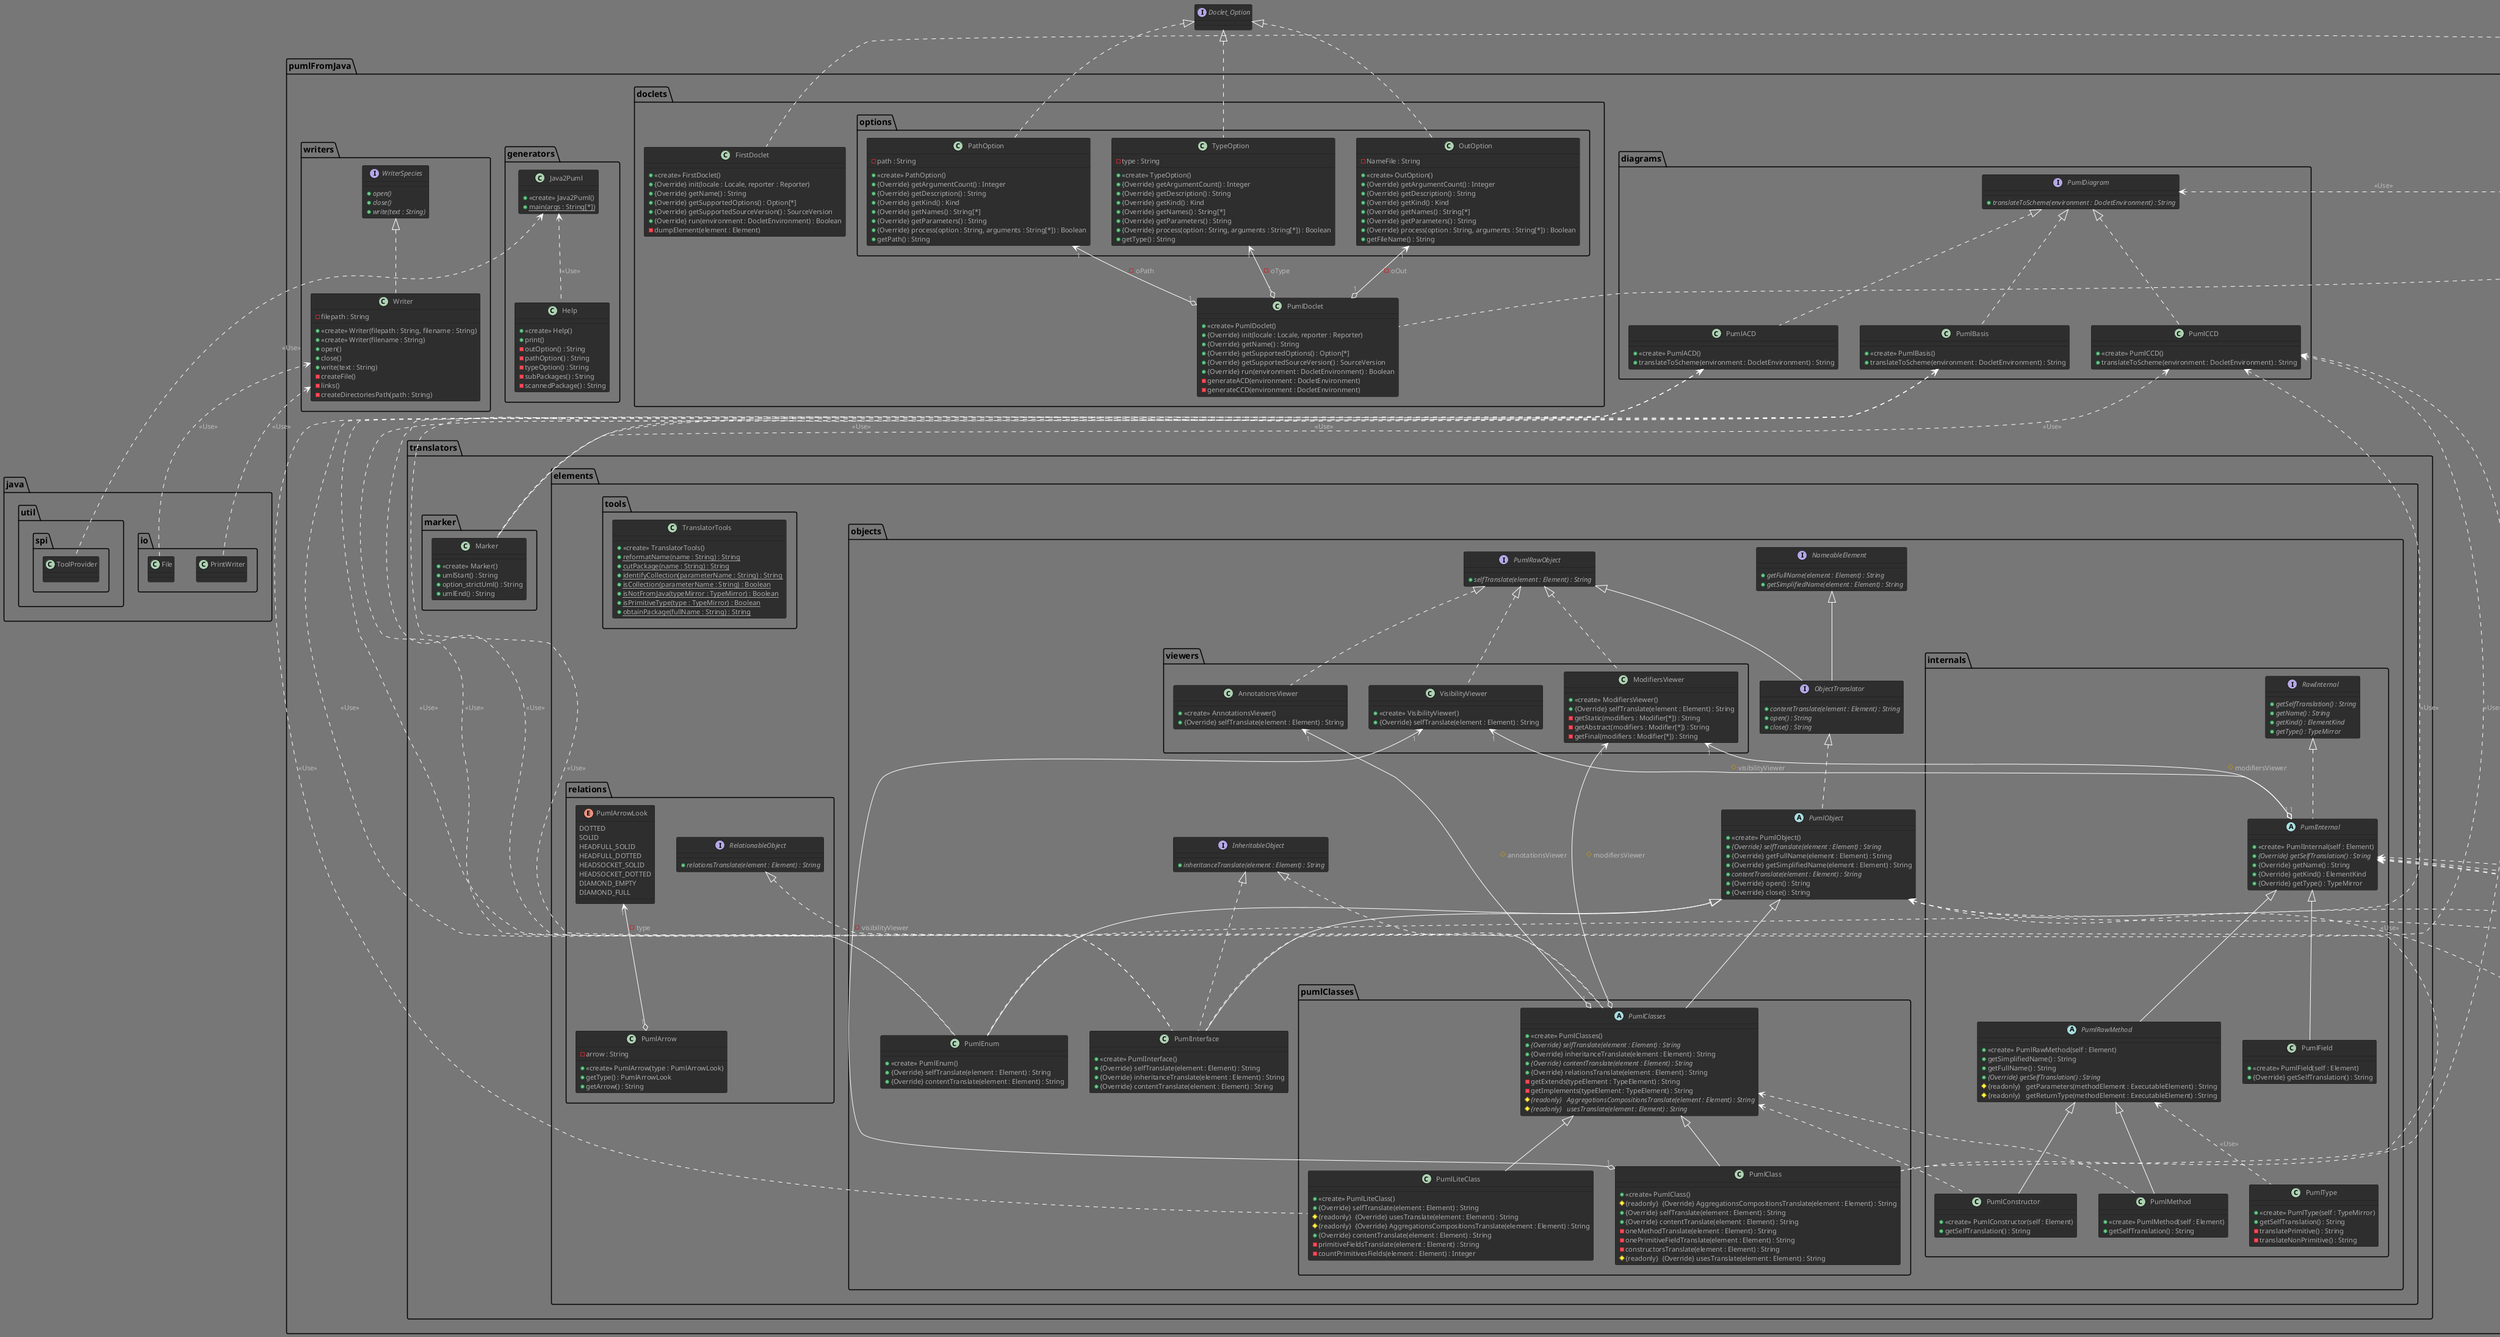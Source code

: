 @startuml
!theme reddress-darkgreen

class pumlFromJava.diagrams.PumlACD implements pumlFromJava.diagrams.PumlDiagram {
+ <<create>> PumlACD()
+  translateToScheme(environment : DocletEnvironment) : String

}
class pumlFromJava.diagrams.PumlBasis implements pumlFromJava.diagrams.PumlDiagram {
+ <<create>> PumlBasis()
+  translateToScheme(environment : DocletEnvironment) : String

}
class pumlFromJava.diagrams.PumlCCD implements pumlFromJava.diagrams.PumlDiagram {
+ <<create>> PumlCCD()
+  translateToScheme(environment : DocletEnvironment) : String

}
interface pumlFromJava.diagrams.PumlDiagram {
+ {abstract}   translateToScheme(environment : DocletEnvironment) : String

}
class pumlFromJava.doclets.FirstDoclet implements jdk.javadoc.doclet.Doclet {
+ <<create>> FirstDoclet()
+ {Override} init(locale : Locale, reporter : Reporter)
+ {Override} getName() : String
+ {Override} getSupportedOptions() : Option[*]
+ {Override} getSupportedSourceVersion() : SourceVersion
+ {Override} run(environment : DocletEnvironment) : Boolean
-  dumpElement(element : Element)

}
class pumlFromJava.doclets.PumlDoclet implements jdk.javadoc.doclet.Doclet {
+ <<create>> PumlDoclet()
+ {Override} init(locale : Locale, reporter : Reporter)
+ {Override} getName() : String
+ {Override} getSupportedOptions() : Option[*]
+ {Override} getSupportedSourceVersion() : SourceVersion
+ {Override} run(environment : DocletEnvironment) : Boolean
-  generateACD(environment : DocletEnvironment)
-  generateCCD(environment : DocletEnvironment)

}
class pumlFromJava.doclets.options.OutOption implements Doclet_Option  {
-NameFile : String
+ <<create>> OutOption()
+ {Override} getArgumentCount() : Integer
+ {Override} getDescription() : String
+ {Override} getKind() : Kind
+ {Override} getNames() : String[*]
+ {Override} getParameters() : String
+ {Override} process(option : String, arguments : String[*]) : Boolean
+  getFileName() : String

}
class pumlFromJava.doclets.options.PathOption implements Doclet_Option  {
-path : String
+ <<create>> PathOption()
+ {Override} getArgumentCount() : Integer
+ {Override} getDescription() : String
+ {Override} getKind() : Kind
+ {Override} getNames() : String[*]
+ {Override} getParameters() : String
+ {Override} process(option : String, arguments : String[*]) : Boolean
+  getPath() : String

}
class pumlFromJava.doclets.options.TypeOption implements Doclet_Option  {
-type : String
+ <<create>> TypeOption()
+ {Override} getArgumentCount() : Integer
+ {Override} getDescription() : String
+ {Override} getKind() : Kind
+ {Override} getNames() : String[*]
+ {Override} getParameters() : String
+ {Override} process(option : String, arguments : String[*]) : Boolean
+  getType() : String

}
class pumlFromJava.generators.Help {
+ <<create>> Help()
+  print()
-  outOption() : String
-  pathOption() : String
-  typeOption() : String
-  subPackages() : String
-  scannedPackage() : String

}
class pumlFromJava.generators.Java2Puml {
+ <<create>> Java2Puml()
+ {static}   main(args : String[*])

}
interface pumlFromJava.translators.elements.objects.InheritableObject {
+ {abstract}   inheritanceTranslate(element : Element) : String

}
interface pumlFromJava.translators.elements.objects.NameableElement {
+ {abstract}   getFullName(element : Element) : String
+ {abstract}   getSimplifiedName(element : Element) : String

}
interface pumlFromJava.translators.elements.objects.ObjectTranslator extends pumlFromJava.translators.elements.objects.PumlRawObject, pumlFromJava.translators.elements.objects.NameableElement {
+ {abstract}   contentTranslate(element : Element) : String
+ {abstract}   open() : String
+ {abstract}   close() : String

}
class pumlFromJava.translators.elements.objects.PumlEnum extends pumlFromJava.translators.elements.objects.PumlObject {
+ <<create>> PumlEnum()
+ {Override} selfTranslate(element : Element) : String
+ {Override} contentTranslate(element : Element) : String

}
class pumlFromJava.translators.elements.objects.PumlInterface extends pumlFromJava.translators.elements.objects.PumlObject implements pumlFromJava.translators.elements.objects.InheritableObject {
+ <<create>> PumlInterface()
+ {Override} selfTranslate(element : Element) : String
+ {Override} inheritanceTranslate(element : Element) : String
+ {Override} contentTranslate(element : Element) : String

}
abstract pumlFromJava.translators.elements.objects.PumlObject implements pumlFromJava.translators.elements.objects.ObjectTranslator {
+ <<create>> PumlObject()
+ {abstract}  {Override} selfTranslate(element : Element) : String
+ {Override} getFullName(element : Element) : String
+ {Override} getSimplifiedName(element : Element) : String
+ {abstract}   contentTranslate(element : Element) : String
+ {Override} open() : String
+ {Override} close() : String

}
interface pumlFromJava.translators.elements.objects.PumlRawObject {
+ {abstract}   selfTranslate(element : Element) : String

}
class pumlFromJava.translators.elements.objects.internals.PumlConstructor extends pumlFromJava.translators.elements.objects.internals.PumlRawMethod {
+ <<create>> PumlConstructor(self : Element)
+  getSelfTranslation() : String

}
class pumlFromJava.translators.elements.objects.internals.PumlField extends pumlFromJava.translators.elements.objects.internals.PumlInternal {
+ <<create>> PumlField(self : Element)
+ {Override} getSelfTranslation() : String

}
abstract pumlFromJava.translators.elements.objects.internals.PumlInternal implements pumlFromJava.translators.elements.objects.internals.RawInternal {
+ <<create>> PumlInternal(self : Element)
+ {abstract}  {Override} getSelfTranslation() : String
+ {Override} getName() : String
+ {Override} getKind() : ElementKind
+ {Override} getType() : TypeMirror

}
class pumlFromJava.translators.elements.objects.internals.PumlMethod extends pumlFromJava.translators.elements.objects.internals.PumlRawMethod {
+ <<create>> PumlMethod(self : Element)
+  getSelfTranslation() : String

}
abstract pumlFromJava.translators.elements.objects.internals.PumlRawMethod extends pumlFromJava.translators.elements.objects.internals.PumlInternal {
+ <<create>> PumlRawMethod(self : Element)
+  getSimplifiedName() : String
+  getFullName() : String
+ {abstract}  {Override} getSelfTranslation() : String
# {readonly}   getParameters(methodElement : ExecutableElement) : String
# {readonly}   getReturnType(methodElement : ExecutableElement) : String

}
class pumlFromJava.translators.elements.objects.internals.PumlType {
+ <<create>> PumlType(self : TypeMirror)
+  getSelfTranslation() : String
-  translatePrimitive() : String
-  translateNonPrimitive() : String

}
interface pumlFromJava.translators.elements.objects.internals.RawInternal {
+ {abstract}   getSelfTranslation() : String
+ {abstract}   getName() : String
+ {abstract}   getKind() : ElementKind
+ {abstract}   getType() : TypeMirror

}
class pumlFromJava.translators.elements.objects.pumlClasses.PumlClass extends pumlFromJava.translators.elements.objects.pumlClasses.PumlClasses {
+ <<create>> PumlClass()
# {readonly}  {Override} AggregationsCompositionsTranslate(element : Element) : String
+ {Override} selfTranslate(element : Element) : String
+ {Override} contentTranslate(element : Element) : String
-  oneMethodTranslate(element : Element) : String
-  onePrimitiveFieldTranslate(element : Element) : String
-  constructorsTranslate(element : Element) : String
# {readonly}  {Override} usesTranslate(element : Element) : String

}
abstract pumlFromJava.translators.elements.objects.pumlClasses.PumlClasses extends pumlFromJava.translators.elements.objects.PumlObject implements pumlFromJava.translators.elements.objects.InheritableObject, pumlFromJava.translators.elements.relations.RelationableObject {
+ <<create>> PumlClasses()
+ {abstract}  {Override} selfTranslate(element : Element) : String
+ {Override} inheritanceTranslate(element : Element) : String
+ {abstract}  {Override} contentTranslate(element : Element) : String
+ {Override} relationsTranslate(element : Element) : String
-  getExtends(typeElement : TypeElement) : String
-  getImplements(typeElement : TypeElement) : String
# {abstract}  {readonly}   AggregationsCompositionsTranslate(element : Element) : String
# {abstract}  {readonly}   usesTranslate(element : Element) : String

}
class pumlFromJava.translators.elements.objects.pumlClasses.PumlLiteClass extends pumlFromJava.translators.elements.objects.pumlClasses.PumlClasses {
+ <<create>> PumlLiteClass()
+ {Override} selfTranslate(element : Element) : String
# {readonly}  {Override} usesTranslate(element : Element) : String
# {readonly}  {Override} AggregationsCompositionsTranslate(element : Element) : String
+ {Override} contentTranslate(element : Element) : String
-  primitiveFieldsTranslate(element : Element) : String
-  countPrimitivesFields(element : Element) : Integer

}
class pumlFromJava.translators.elements.objects.viewers.AnnotationsViewer implements pumlFromJava.translators.elements.objects.PumlRawObject {
+ <<create>> AnnotationsViewer()
+ {Override} selfTranslate(element : Element) : String

}
class pumlFromJava.translators.elements.objects.viewers.ModifiersViewer implements pumlFromJava.translators.elements.objects.PumlRawObject {
+ <<create>> ModifiersViewer()
+ {Override} selfTranslate(element : Element) : String
-  getStatic(modifiers : Modifier[*]) : String
-  getAbstract(modifiers : Modifier[*]) : String
-  getFinal(modifiers : Modifier[*]) : String

}
class pumlFromJava.translators.elements.objects.viewers.VisibilityViewer implements pumlFromJava.translators.elements.objects.PumlRawObject {
+ <<create>> VisibilityViewer()
+ {Override} selfTranslate(element : Element) : String

}
class pumlFromJava.translators.elements.relations.PumlArrow {
-arrow : String
+ <<create>> PumlArrow(type : PumlArrowLook)
+  getType() : PumlArrowLook
+  getArrow() : String

}
enum pumlFromJava.translators.elements.relations.PumlArrowLook {
DOTTED
SOLID
HEADFULL_SOLID
HEADFULL_DOTTED
HEADSOCKET_SOLID
HEADSOCKET_DOTTED
DIAMOND_EMPTY
DIAMOND_FULL

}
interface pumlFromJava.translators.elements.relations.RelationableObject {
+ {abstract}   relationsTranslate(element : Element) : String

}
class pumlFromJava.translators.elements.tools.TranslatorTools {
+ <<create>> TranslatorTools()
+ {static}   reformatName(name : String) : String
+ {static}   cutPackage(name : String) : String
+ {static}   identifyCollection(parameterName : String) : String
+ {static}   isCollection(parameterName : String) : Boolean
+ {static}   isNotFromJava(typeMirror : TypeMirror) : Boolean
+ {static}   isPrimitiveType(type : TypeMirror) : Boolean
+ {static}   obtainPackage(fullName : String) : String

}
class pumlFromJava.translators.marker.Marker {
+ <<create>> Marker()
+  umlStart() : String
+  option_strictUml() : String
+  umlEnd() : String

}
class pumlFromJava.writers.Writer implements pumlFromJava.writers.WriterSpecies {
-filepath : String
+ <<create>> Writer(filepath : String, filename : String)
+ <<create>> Writer(filename : String)
+  open()
+  close()
+  write(text : String)
-  createFile()
-  links()
-  createDirectoriesPath(path : String)

}
interface pumlFromJava.writers.WriterSpecies {
+ {abstract}   open()
+ {abstract}   close()
+ {abstract}   write(text : String)

}
pumlFromJava.doclets.options.PathOption"1" <--o "1"PumlDoclet : -oPath
pumlFromJava.doclets.options.OutOption"1" <--o "1"PumlDoclet : -oOut
pumlFromJava.doclets.options.TypeOption"1" <--o "1"PumlDoclet : -oType
pumlFromJava.translators.elements.objects.viewers.VisibilityViewer"1" <--o "1"PumlInternal : #visibilityViewer
pumlFromJava.translators.elements.objects.viewers.ModifiersViewer"1" <--o "1"PumlInternal : #modifiersViewer
pumlFromJava.translators.elements.objects.viewers.VisibilityViewer"1" <--o "1"PumlClass : -visibilityViewer
pumlFromJava.translators.elements.objects.viewers.ModifiersViewer"1" <--o "1"PumlClasses : #modifiersViewer
pumlFromJava.translators.elements.objects.viewers.AnnotationsViewer"1" <--o "1"PumlClasses : #annotationsViewer
pumlFromJava.translators.elements.relations.PumlArrowLook"1" <--o "1"PumlArrow : -type


/' ajouts manuels '/
pumlFromJava.diagrams.PumlBasis <.. pumlFromJava.translators.marker.Marker : <<Use>>
pumlFromJava.diagrams.PumlBasis <.. pumlFromJava.translators.elements.objects.PumlInterface : <<Use>>
pumlFromJava.diagrams.PumlBasis <..  pumlFromJava.translators.elements.objects.PumlEnum  : <<Use>>
pumlFromJava.diagrams.PumlBasis <..  pumlFromJava.translators.elements.objects.pumlClasses.PumlClass : <<Use>>
pumlFromJava.diagrams.PumlDiagram <.. jdk.javadoc.doclet.DocletEnvironment : <<Use>>
pumlFromJava.diagrams.PumlCCD <.. pumlFromJava.translators.marker.Marker : <<Use>>
pumlFromJava.diagrams.PumlCCD <.. pumlFromJava.translators.elements.objects.PumlInterface : <<Use>>
pumlFromJava.diagrams.PumlCCD <..  pumlFromJava.translators.elements.objects.PumlEnum  : <<Use>>
pumlFromJava.diagrams.PumlCCD <..  pumlFromJava.translators.elements.objects.pumlClasses.PumlClass : <<Use>>
pumlFromJava.diagrams.PumlACD <.. pumlFromJava.translators.marker.Marker : <<Use>>
pumlFromJava.diagrams.PumlACD <.. pumlFromJava.translators.elements.objects.PumlInterface : <<Use>>
pumlFromJava.diagrams.PumlACD <..  pumlFromJava.translators.elements.objects.PumlEnum  : <<Use>>
pumlFromJava.diagrams.PumlACD <..  pumlFromJava.translators.elements.objects.pumlClasses.PumlLiteClass : <<Use>>
pumlFromJava.generators.Java2Puml <.. pumlFromJava.generators.Help : <<Use>>
pumlFromJava.generators.Java2Puml <.. java.util.spi.ToolProvider : <<Use>>
pumlFromJava.translators.elements.objects.internals.PumlInternal <.. javax.lang.model.element.Element : <<Use>>
pumlFromJava.translators.elements.objects.internals.PumlInternal <.. javax.lang.model.element.ElementKind : <<Use>>
pumlFromJava.translators.elements.objects.internals.PumlInternal <.. javax.lang.model.element.ExecutableElement : <<Use>>
pumlFromJava.translators.elements.objects.internals.PumlInternal <.. javax.lang.model.element.VariableElement : <<Use>>
pumlFromJava.translators.elements.objects.internals.PumlRawMethod <.. pumlFromJava.translators.elements.objects.internals.PumlType : <<Use>>
pumlFromJava.translators.elements.objects.PumlObject <.. javax.lang.model.element.Element : <<Use>>
pumlFromJava.translators.elements.objects.PumlObject <.. javax.lang.model.element.ElementKind : <<Use>>
pumlFromJava.translators.elements.objects.PumlObject <.. javax.lang.model.element.ExecutableElement : <<Use>>
pumlFromJava.writers.Writer <.. java.io.File : <<Use>>
pumlFromJava.writers.Writer <.. java.io.PrintWriter : <<Use>>
pumlFromJava.translators.elements.objects.pumlClasses.PumlClasses <.. PumlMethod
pumlFromJava.translators.elements.objects.pumlClasses.PumlClasses <.. PumlConstructor

@enduml